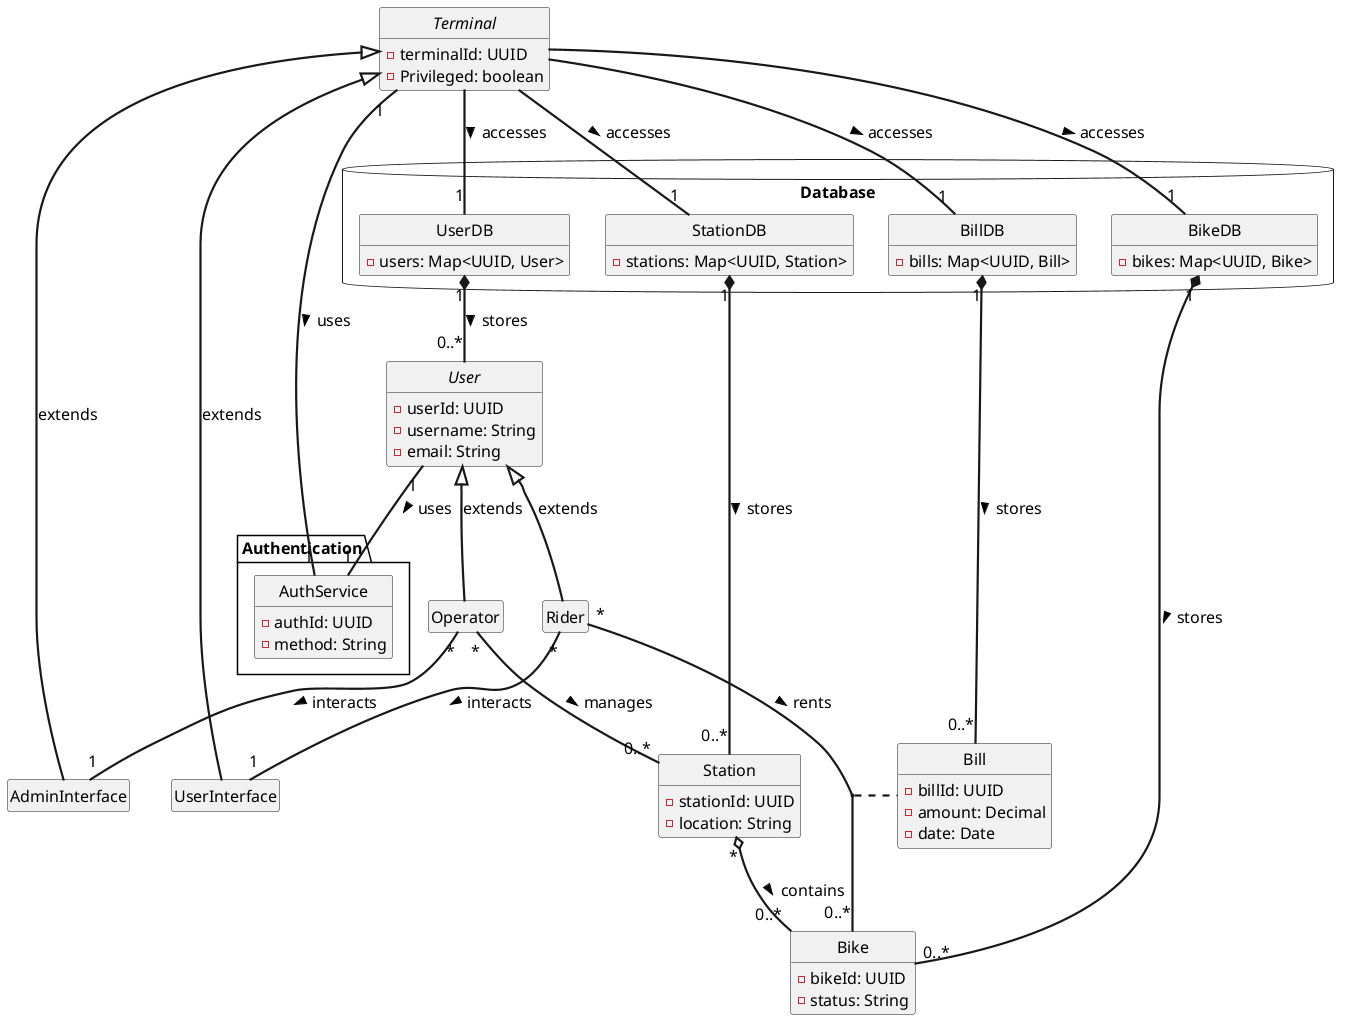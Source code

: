 @startuml Domain Model
skinparam style strictuml
skinparam DefaultFontName Arial
skinparam DefaultFontSize 16
skinparam DefaultFontStyle bold
skinparam ArrowThickness 2.2
hide empty members

class "<i>User</i>" as User {
  - userId: UUID
  - username: String
  - email: String
}


package "Database" <<Database>> {
    class "UserDB" as UserDB {
    - users: Map<UUID, User>
    }
}

class "Rider" as Rider {

}

class "Operator" as Operator {

}

class "<i>Terminal</i>" as Terminal {
  - terminalId: UUID
  - Privileged: boolean
}

class "UserInterface" as UserInterface {

}

class "AdminInterface" as AdminInterface {

}

class "Bike" as Bike {
  - bikeId: UUID
  - status: String
}


package "Database" <<Database>> {
    class "BikeDB" as BikeDB {
    - bikes: Map<UUID, Bike>
    }
}

class "Station" as Station {
  - stationId: UUID
  - location: String
}

package "Database" <<Database>> {
    class "StationDB" as StationDB {
    - stations: Map<UUID, Station>
    }
}

UserDB "1" *-- "0..*" User : stores >

BikeDB "1" *-- "0..*" Bike : stores >

StationDB "1" *-- "0..*" Station : stores >

Terminal <|-- UserInterface : extends 

Terminal <|-- AdminInterface : extends

User <|-- Rider : extends

User <|-- Operator : extends

Rider "*" -- "0..*" Bike : rents >

Operator "*" -- "0..*" Station : manages >

Station "*" o-- "0..*" Bike : contains >

Rider "*" -- "1" UserInterface : interacts >

Operator "*" -- "1" AdminInterface : interacts >

Terminal -- "1" UserDB : accesses >

Terminal -- "1" BikeDB : accesses >

Terminal -- "1" StationDB : accesses >

(Rider, Bike) .. Bill

class "Bill" as Bill {
  - billId: UUID
  - amount: Decimal
  - date: Date
}

package "Database" <<Database>> {

    class "BillDB" as BillDB {
    - bills: Map<UUID, Bill>
    }
}
BillDB "1" *-- "0..*" Bill : stores >

Terminal -- "1" BillDB : accesses >

package "Authentication" {
  class "AuthService" as AuthService {
    - authId: UUID
    - method: String
  }

  User "1" -- "1" AuthService : uses >
  Terminal "1" -- "1" AuthService : uses >
}





@enduml
